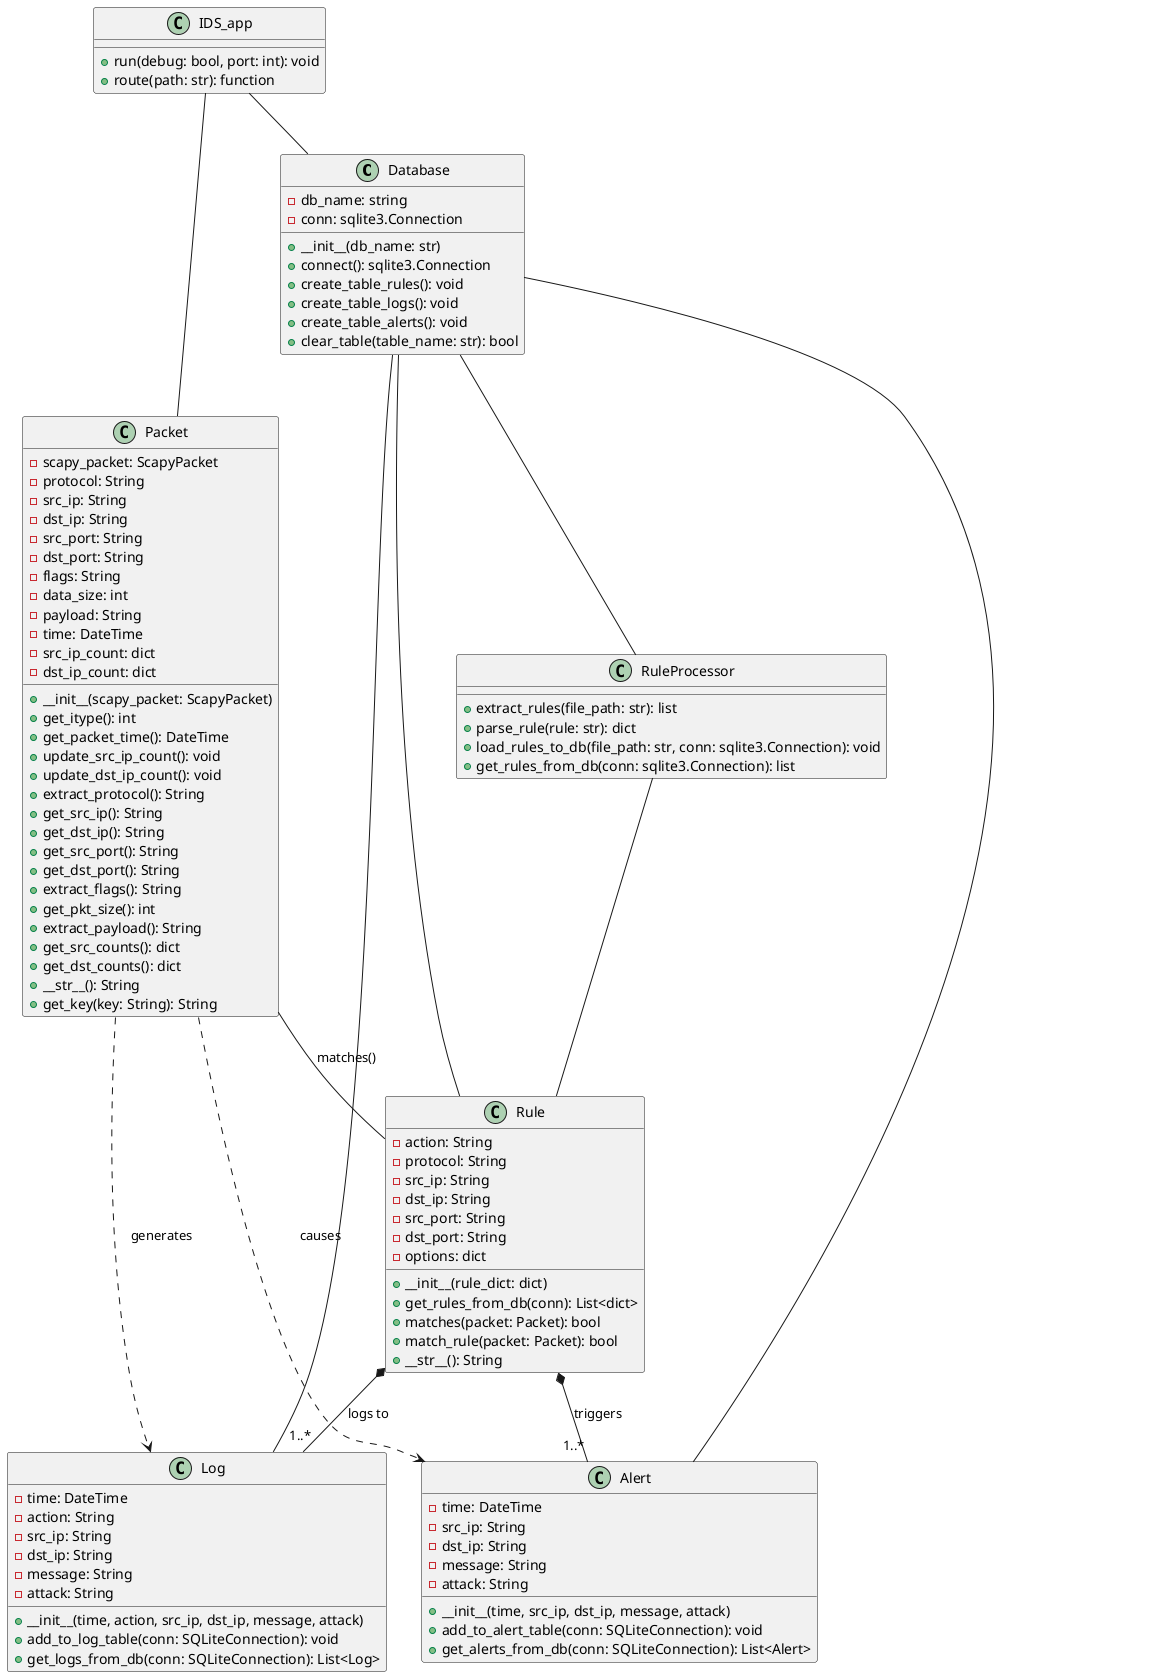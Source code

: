 @startuml class_diagram

class Database {
    - db_name: string
    - conn: sqlite3.Connection

    + __init__(db_name: str)
    + connect(): sqlite3.Connection
    + create_table_rules(): void
    + create_table_logs(): void
    + create_table_alerts(): void
    + clear_table(table_name: str): bool
}

class RuleProcessor {
    + extract_rules(file_path: str): list
    + parse_rule(rule: str): dict
    + load_rules_to_db(file_path: str, conn: sqlite3.Connection): void
    + get_rules_from_db(conn: sqlite3.Connection): list
}

class Packet {
    - scapy_packet: ScapyPacket
    - protocol: String
    - src_ip: String
    - dst_ip: String
    - src_port: String
    - dst_port: String
    - flags: String
    - data_size: int
    - payload: String
    - time: DateTime
    - src_ip_count: dict
    - dst_ip_count: dict

    + __init__(scapy_packet: ScapyPacket)
    + get_itype(): int
    + get_packet_time(): DateTime
    + update_src_ip_count(): void
    + update_dst_ip_count(): void
    + extract_protocol(): String
    + get_src_ip(): String
    + get_dst_ip(): String
    + get_src_port(): String
    + get_dst_port(): String
    + extract_flags(): String
    + get_pkt_size(): int
    + extract_payload(): String
    + get_src_counts(): dict
    + get_dst_counts(): dict
    + __str__(): String
    + get_key(key: String): String
}

class Alert {
    - time: DateTime
    - src_ip: String
    - dst_ip: String
    - message: String
    - attack: String

    + __init__(time, src_ip, dst_ip, message, attack)
    + add_to_alert_table(conn: SQLiteConnection): void
    + get_alerts_from_db(conn: SQLiteConnection): List<Alert>
}

class Log {
    - time: DateTime
    - action: String
    - src_ip: String
    - dst_ip: String
    - message: String
    - attack: String

    + __init__(time, action, src_ip, dst_ip, message, attack)
    + add_to_log_table(conn: SQLiteConnection): void
    + get_logs_from_db(conn: SQLiteConnection): List<Log>
}

class Rule {
    - action: String
    - protocol: String
    - src_ip: String
    - dst_ip: String
    - src_port: String
    - dst_port: String
    - options: dict

    + __init__(rule_dict: dict)
    + get_rules_from_db(conn): List<dict>
    + matches(packet: Packet): bool
    + match_rule(packet: Packet): bool
    + __str__(): String
}

class IDS_app {
    + run(debug: bool, port: int): void
    + route(path: str): function
}

Database -- RuleProcessor
Database -- Rule
Database -- Alert
Database -- Log

RuleProcessor -- Rule

Packet -- Rule : "matches()"

Rule *-- "1..*" Alert : "triggers"
Rule *-- "1..*" Log : "logs to"

Packet ..> Alert : "causes"
Packet ..> Log : "generates"

IDS_app -- Database
IDS_app -- Packet


@enduml
